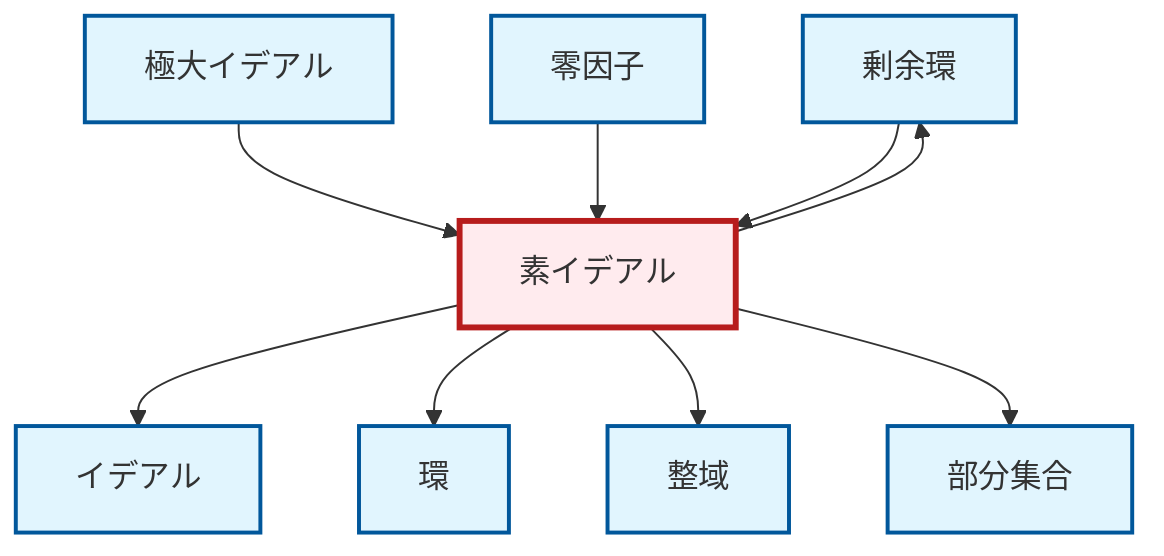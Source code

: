 graph TD
    classDef definition fill:#e1f5fe,stroke:#01579b,stroke-width:2px
    classDef theorem fill:#f3e5f5,stroke:#4a148c,stroke-width:2px
    classDef axiom fill:#fff3e0,stroke:#e65100,stroke-width:2px
    classDef example fill:#e8f5e9,stroke:#1b5e20,stroke-width:2px
    classDef current fill:#ffebee,stroke:#b71c1c,stroke-width:3px
    def-ideal["イデアル"]:::definition
    def-quotient-ring["剰余環"]:::definition
    def-subset["部分集合"]:::definition
    def-integral-domain["整域"]:::definition
    def-maximal-ideal["極大イデアル"]:::definition
    def-zero-divisor["零因子"]:::definition
    def-prime-ideal["素イデアル"]:::definition
    def-ring["環"]:::definition
    def-maximal-ideal --> def-prime-ideal
    def-prime-ideal --> def-ideal
    def-prime-ideal --> def-ring
    def-prime-ideal --> def-integral-domain
    def-prime-ideal --> def-subset
    def-zero-divisor --> def-prime-ideal
    def-quotient-ring --> def-prime-ideal
    def-prime-ideal --> def-quotient-ring
    class def-prime-ideal current
